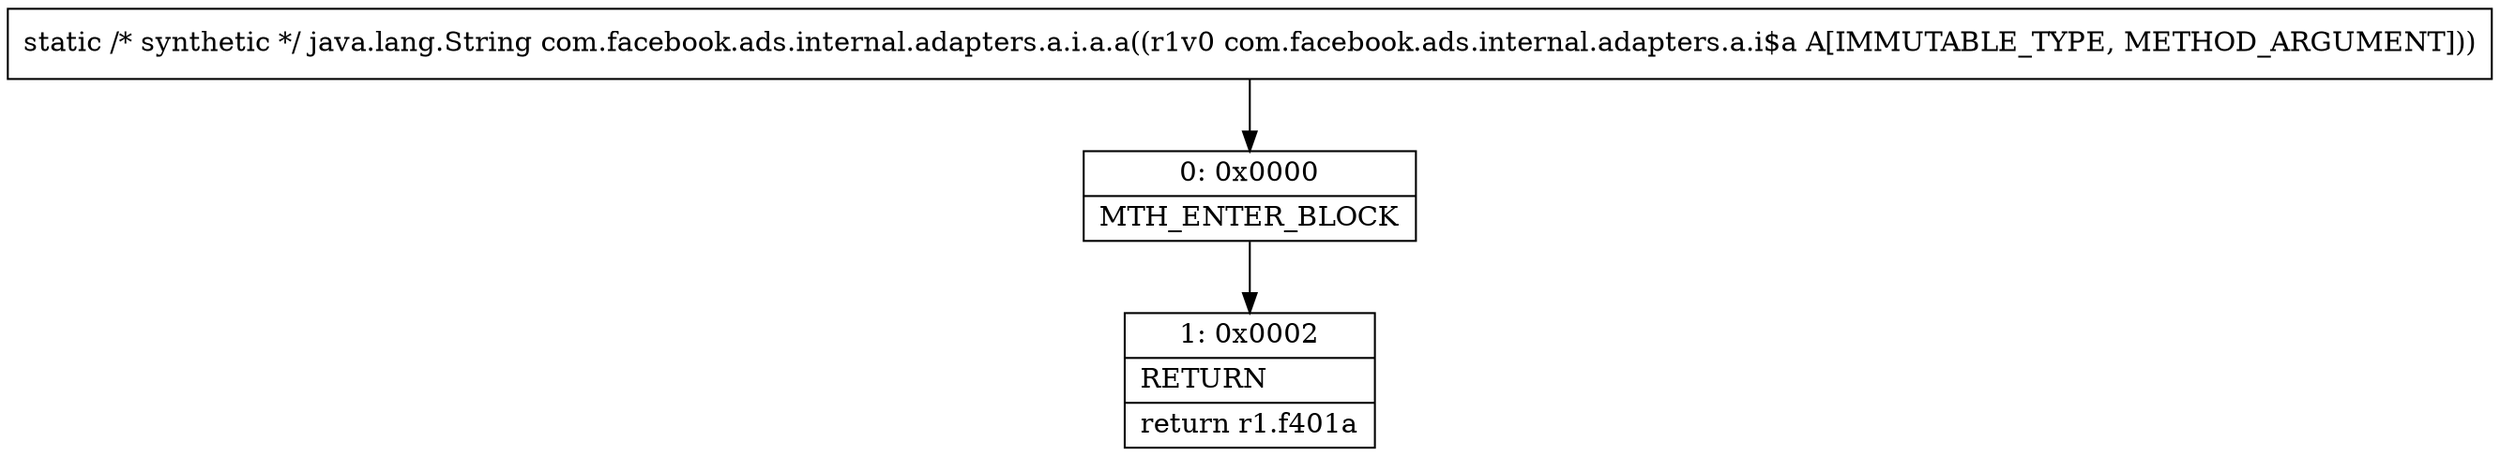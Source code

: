 digraph "CFG forcom.facebook.ads.internal.adapters.a.i.a.a(Lcom\/facebook\/ads\/internal\/adapters\/a\/i$a;)Ljava\/lang\/String;" {
Node_0 [shape=record,label="{0\:\ 0x0000|MTH_ENTER_BLOCK\l}"];
Node_1 [shape=record,label="{1\:\ 0x0002|RETURN\l|return r1.f401a\l}"];
MethodNode[shape=record,label="{static \/* synthetic *\/ java.lang.String com.facebook.ads.internal.adapters.a.i.a.a((r1v0 com.facebook.ads.internal.adapters.a.i$a A[IMMUTABLE_TYPE, METHOD_ARGUMENT])) }"];
MethodNode -> Node_0;
Node_0 -> Node_1;
}

